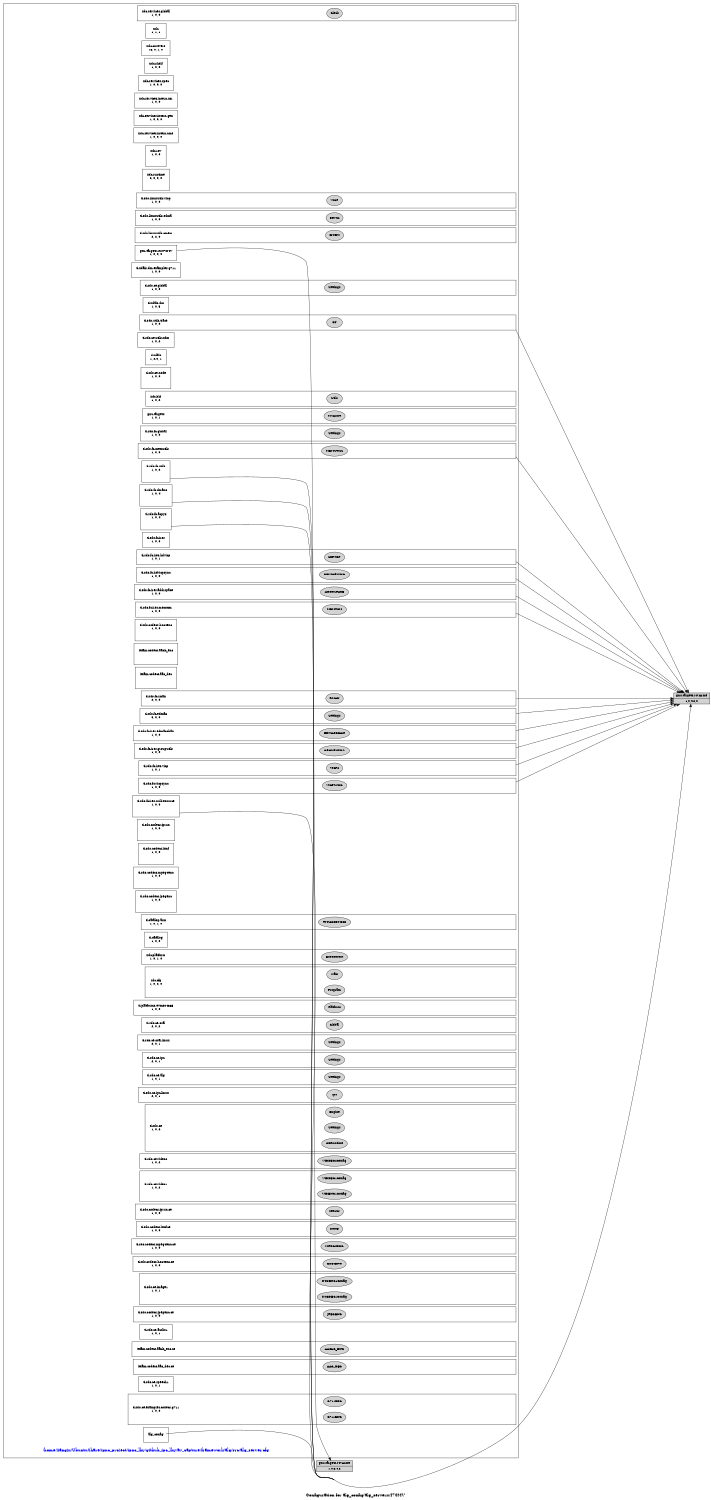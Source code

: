 digraph configuration {
    size="7.5,10";
    rankdir=LR;
    ranksep=".50 equally";
    concentrate=true;
    compound=true;
    label="\nConfiguration for alg_config/alg_server.x470MV"
  node [font=Helvetica, fontsize=14, fontcolor=black];  subgraph cluster0 {label=""; __cfg [label="/home/jiangjx/UbuntuShare/ipnc_project/ipnc_lhy/github_ipc_lhy/av_capture/framework/alg/src/alg_server.cfg", color=white, fontcolor=blue];
    node [font=Helvetica, fontsize=10];    subgraph cluster1 {
        label="";
        xdc_services_global__top [shape=box,label="xdc.services.global\n1, 0, 0", color=white];
        xdc_services_global__bot [shape=point,label="", style=invis];
        xdc_services_global_Clock [style=filled,fillcolor=lightgray, label="Clock"];
        xdc_services_global__top -> xdc_services_global_Clock[style=invis];
        xdc_services_global_Clock -> xdc_services_global__bot[style=invis];
    }
    subgraph cluster2 {
        label="";
        xdc__top [shape=box,label="xdc\n1, 1, 1", color=white];
    }
    subgraph cluster3 {
        label="";
        xdc_corevers__top [shape=box,label="xdc.corevers\n16, 0, 1, 0", color=white];
    }
    subgraph cluster4 {
        label="";
        xdc_shelf__top [shape=box,label="xdc.shelf\n1, 0, 0", color=white];
    }
    subgraph cluster5 {
        label="";
        xdc_services_spec__top [shape=box,label="xdc.services.spec\n1, 0, 0, 0", color=white];
    }
    subgraph cluster6 {
        label="";
        xdc_services_intern_xsr__top [shape=box,label="xdc.services.intern.xsr\n1, 0, 0", color=white];
    }
    subgraph cluster7 {
        label="";
        xdc_services_intern_gen__top [shape=box,label="xdc.services.intern.gen\n1, 0, 0, 0", color=white];
    }
    subgraph cluster8 {
        label="";
        xdc_services_intern_cmd__top [shape=box,label="xdc.services.intern.cmd\n1, 0, 0, 0", color=white];
    }
    subgraph cluster9 {
        label="";
        xdc_rov__top [shape=box,label="xdc.rov\n1, 0, 0", color=white];
        xdc_rov__bot [shape=point,label="", style=invis];
    }
    subgraph cluster10 {
        label="";
        xdc_runtime__top [shape=box,label="xdc.runtime\n2, 0, 0, 0", color=white];
        xdc_runtime__bot [shape=point,label="", style=invis];
    }
    subgraph cluster11 {
        label="";
        gnu_targets_rts470MV__top [shape=box,label="gnu.targets.rts470MV\n1, 0, 0, 0", color=white];
    }
    subgraph cluster12 {
        label="";
        ti_sdo_linuxutils_vicp__top [shape=box,label="ti.sdo.linuxutils.vicp\n1, 0, 0", color=white];
        ti_sdo_linuxutils_vicp__bot [shape=point,label="", style=invis];
        ti_sdo_linuxutils_vicp_VICP [style=filled,fillcolor=lightgray, label="VICP"];
        ti_sdo_linuxutils_vicp__top -> ti_sdo_linuxutils_vicp_VICP[style=invis];
        ti_sdo_linuxutils_vicp_VICP -> ti_sdo_linuxutils_vicp__bot[style=invis];
    }
    subgraph cluster13 {
        label="";
        ti_sdo_linuxutils_edma__top [shape=box,label="ti.sdo.linuxutils.edma\n1, 0, 0", color=white];
        ti_sdo_linuxutils_edma__bot [shape=point,label="", style=invis];
        ti_sdo_linuxutils_edma_EDMA [style=filled,fillcolor=lightgray, label="EDMA"];
        ti_sdo_linuxutils_edma__top -> ti_sdo_linuxutils_edma_EDMA[style=invis];
        ti_sdo_linuxutils_edma_EDMA -> ti_sdo_linuxutils_edma__bot[style=invis];
    }
    subgraph cluster14 {
        label="";
        ti_sdo_linuxutils_cmem__top [shape=box,label="ti.sdo.linuxutils.cmem\n2, 2, 0", color=white];
        ti_sdo_linuxutils_cmem__bot [shape=point,label="", style=invis];
        ti_sdo_linuxutils_cmem_CMEM [style=filled,fillcolor=lightgray, label="CMEM"];
        ti_sdo_linuxutils_cmem__top -> ti_sdo_linuxutils_cmem_CMEM[style=invis];
        ti_sdo_linuxutils_cmem_CMEM -> ti_sdo_linuxutils_cmem__bot[style=invis];
    }
    subgraph cluster15 {
        label="";
        ti_xdais_dm_examples_g711__top [shape=box,label="ti.xdais.dm.examples.g711\n1, 0, 0", color=white];
    }
    subgraph cluster16 {
        label="";
        ti_sdo_ce_global__top [shape=box,label="ti.sdo.ce.global\n1, 0, 0", color=white];
        ti_sdo_ce_global__bot [shape=point,label="", style=invis];
        ti_sdo_ce_global_Settings [style=filled,fillcolor=lightgray, label="Settings"];
        ti_sdo_ce_global__top -> ti_sdo_ce_global_Settings[style=invis];
        ti_sdo_ce_global_Settings -> ti_sdo_ce_global__bot[style=invis];
    }
    subgraph cluster17 {
        label="";
        ti_xdais_dm__top [shape=box,label="ti.xdais.dm\n1, 0, 5", color=white];
    }
    subgraph cluster18 {
        label="";
        ti_sdo_utils_trace__top [shape=box,label="ti.sdo.utils.trace\n1, 0, 0", color=white];
        ti_sdo_utils_trace__bot [shape=point,label="", style=invis];
        ti_sdo_utils_trace_GT [style=filled,fillcolor=lightgray, label="GT"];
        ti_sdo_utils_trace__top -> ti_sdo_utils_trace_GT[style=invis];
        ti_sdo_utils_trace_GT -> ti_sdo_utils_trace__bot[style=invis];
    }
    subgraph cluster19 {
        label="";
        ti_sdo_ce_utils_xdm__top [shape=box,label="ti.sdo.ce.utils.xdm\n1, 0, 2", color=white];
    }
    subgraph cluster20 {
        label="";
        ti_xdais__top [shape=box,label="ti.xdais\n1, 2.0, 1", color=white];
    }
    subgraph cluster21 {
        label="";
        ti_sdo_ce_node__top [shape=box,label="ti.sdo.ce.node\n1, 0, 0", color=white];
        ti_sdo_ce_node__bot [shape=point,label="", style=invis];
    }
    subgraph cluster22 {
        label="";
        xdc_bld__top [shape=box,label="xdc.bld\n1, 0, 2", color=white];
        xdc_bld__bot [shape=point,label="", style=invis];
        xdc_bld_Utils [style=filled,fillcolor=lightgray, label="Utils"];
        xdc_bld__top -> xdc_bld_Utils[style=invis];
        xdc_bld_Utils -> xdc_bld__bot[style=invis];
    }
    subgraph cluster23 {
        label="";
        gnu_targets__top [shape=box,label="gnu.targets\n1, 0, 1", color=white];
        gnu_targets__bot [shape=point,label="", style=invis];
        gnu_targets_MVArm9 [style=filled,fillcolor=lightgray, label="MVArm9"];
        gnu_targets__top -> gnu_targets_MVArm9[style=invis];
        gnu_targets_MVArm9 -> gnu_targets__bot[style=invis];
    }
    subgraph cluster24 {
        label="";
        ti_sdo_fc_global__top [shape=box,label="ti.sdo.fc.global\n1, 0, 0", color=white];
        ti_sdo_fc_global__bot [shape=point,label="", style=invis];
        ti_sdo_fc_global_Settings [style=filled,fillcolor=lightgray, label="Settings"];
        ti_sdo_fc_global__top -> ti_sdo_fc_global_Settings[style=invis];
        ti_sdo_fc_global_Settings -> ti_sdo_fc_global__bot[style=invis];
    }
    subgraph cluster25 {
        label="";
        ti_sdo_fc_memutils__top [shape=box,label="ti.sdo.fc.memutils\n1, 0, 0", color=white];
        ti_sdo_fc_memutils__bot [shape=point,label="", style=invis];
        ti_sdo_fc_memutils_MEMUTILS [style=filled,fillcolor=lightgray, label="MEMUTILS"];
        ti_sdo_fc_memutils__top -> ti_sdo_fc_memutils_MEMUTILS[style=invis];
        ti_sdo_fc_memutils_MEMUTILS -> ti_sdo_fc_memutils__bot[style=invis];
    }
    subgraph cluster26 {
        label="";
        ti_sdo_fc_utils__top [shape=box,label="ti.sdo.fc.utils\n1, 0, 2", color=white];
        ti_sdo_fc_utils__bot [shape=point,label="", style=invis];
    }
    subgraph cluster27 {
        label="";
        ti_sdo_fc_dman3__top [shape=box,label="ti.sdo.fc.dman3\n1, 0, 4", color=white];
        ti_sdo_fc_dman3__bot [shape=point,label="", style=invis];
    }
    subgraph cluster28 {
        label="";
        ti_sdo_fc_acpy3__top [shape=box,label="ti.sdo.fc.acpy3\n1, 0, 4", color=white];
        ti_sdo_fc_acpy3__bot [shape=point,label="", style=invis];
    }
    subgraph cluster29 {
        label="";
        ti_sdo_fc_ires__top [shape=box,label="ti.sdo.fc.ires\n1, 0, 0", color=white];
    }
    subgraph cluster30 {
        label="";
        ti_sdo_fc_ires_hdvicp__top [shape=box,label="ti.sdo.fc.ires.hdvicp\n1, 0, 1", color=white];
        ti_sdo_fc_ires_hdvicp__bot [shape=point,label="", style=invis];
        ti_sdo_fc_ires_hdvicp_HDVICP [style=filled,fillcolor=lightgray, label="HDVICP"];
        ti_sdo_fc_ires_hdvicp__top -> ti_sdo_fc_ires_hdvicp_HDVICP[style=invis];
        ti_sdo_fc_ires_hdvicp_HDVICP -> ti_sdo_fc_ires_hdvicp__bot[style=invis];
    }
    subgraph cluster31 {
        label="";
        ti_sdo_fc_hdvicpsync__top [shape=box,label="ti.sdo.fc.hdvicpsync\n1, 0, 0", color=white];
        ti_sdo_fc_hdvicpsync__bot [shape=point,label="", style=invis];
        ti_sdo_fc_hdvicpsync_HDVICPSYNC [style=filled,fillcolor=lightgray, label="HDVICPSYNC"];
        ti_sdo_fc_hdvicpsync__top -> ti_sdo_fc_hdvicpsync_HDVICPSYNC[style=invis];
        ti_sdo_fc_hdvicpsync_HDVICPSYNC -> ti_sdo_fc_hdvicpsync__bot[style=invis];
    }
    subgraph cluster32 {
        label="";
        ti_sdo_fc_ires_addrspace__top [shape=box,label="ti.sdo.fc.ires.addrspace\n1, 0, 0", color=white];
        ti_sdo_fc_ires_addrspace__bot [shape=point,label="", style=invis];
        ti_sdo_fc_ires_addrspace_ADDRSPACE [style=filled,fillcolor=lightgray, label="ADDRSPACE"];
        ti_sdo_fc_ires_addrspace__top -> ti_sdo_fc_ires_addrspace_ADDRSPACE[style=invis];
        ti_sdo_fc_ires_addrspace_ADDRSPACE -> ti_sdo_fc_ires_addrspace__bot[style=invis];
    }
    subgraph cluster33 {
        label="";
        ti_sdo_fc_ires_memtcm__top [shape=box,label="ti.sdo.fc.ires.memtcm\n1, 0, 0", color=white];
        ti_sdo_fc_ires_memtcm__bot [shape=point,label="", style=invis];
        ti_sdo_fc_ires_memtcm_MEMTCM [style=filled,fillcolor=lightgray, label="MEMTCM"];
        ti_sdo_fc_ires_memtcm__top -> ti_sdo_fc_ires_memtcm_MEMTCM[style=invis];
        ti_sdo_fc_ires_memtcm_MEMTCM -> ti_sdo_fc_ires_memtcm__bot[style=invis];
    }
    subgraph cluster34 {
        label="";
        ti_sdo_codecs_h264enc__top [shape=box,label="ti.sdo.codecs.h264enc\n1, 0, 0", color=white];
        ti_sdo_codecs_h264enc__bot [shape=point,label="", style=invis];
    }
    subgraph cluster35 {
        label="";
        ittiam_codecs_aaclc_enc__top [shape=box,label="ittiam.codecs.aaclc_enc\n", color=white];
        ittiam_codecs_aaclc_enc__bot [shape=point,label="", style=invis];
    }
    subgraph cluster36 {
        label="";
        ittiam_codecs_aac_dec__top [shape=box,label="ittiam.codecs.aac_dec\n", color=white];
        ittiam_codecs_aac_dec__bot [shape=point,label="", style=invis];
    }
    subgraph cluster37 {
        label="";
        ti_sdo_fc_ires_nullresource__top [shape=box,label="ti.sdo.fc.ires.nullresource\n1, 0, 0", color=white];
        ti_sdo_fc_ires_nullresource__bot [shape=point,label="", style=invis];
    }
    subgraph cluster38 {
        label="";
        ti_sdo_fc_rman__top [shape=box,label="ti.sdo.fc.rman\n2, 0, 0", color=white];
        ti_sdo_fc_rman__bot [shape=point,label="", style=invis];
        ti_sdo_fc_rman_RMAN [style=filled,fillcolor=lightgray, label="RMAN"];
        ti_sdo_fc_rman__top -> ti_sdo_fc_rman_RMAN[style=invis];
        ti_sdo_fc_rman_RMAN -> ti_sdo_fc_rman__bot[style=invis];
    }
    subgraph cluster39 {
        label="";
        ti_sdo_fc_edma3__top [shape=box,label="ti.sdo.fc.edma3\n3, 0, 0", color=white];
        ti_sdo_fc_edma3__bot [shape=point,label="", style=invis];
        ti_sdo_fc_edma3_Settings [style=filled,fillcolor=lightgray, label="Settings"];
        ti_sdo_fc_edma3__top -> ti_sdo_fc_edma3_Settings[style=invis];
        ti_sdo_fc_edma3_Settings -> ti_sdo_fc_edma3__bot[style=invis];
    }
    subgraph cluster40 {
        label="";
        ti_sdo_fc_ires_edma3chan__top [shape=box,label="ti.sdo.fc.ires.edma3chan\n1, 0, 0", color=white];
        ti_sdo_fc_ires_edma3chan__bot [shape=point,label="", style=invis];
        ti_sdo_fc_ires_edma3chan_EDMA3CHAN [style=filled,fillcolor=lightgray, label="EDMA3CHAN"];
        ti_sdo_fc_ires_edma3chan__top -> ti_sdo_fc_ires_edma3chan_EDMA3CHAN[style=invis];
        ti_sdo_fc_ires_edma3chan_EDMA3CHAN -> ti_sdo_fc_ires_edma3chan__bot[style=invis];
    }
    subgraph cluster41 {
        label="";
        ti_sdo_fc_ires_grouputils__top [shape=box,label="ti.sdo.fc.ires.grouputils\n1, 0, 0", color=white];
        ti_sdo_fc_ires_grouputils__bot [shape=point,label="", style=invis];
        ti_sdo_fc_ires_grouputils_GROUPUTILS [style=filled,fillcolor=lightgray, label="GROUPUTILS"];
        ti_sdo_fc_ires_grouputils__top -> ti_sdo_fc_ires_grouputils_GROUPUTILS[style=invis];
        ti_sdo_fc_ires_grouputils_GROUPUTILS -> ti_sdo_fc_ires_grouputils__bot[style=invis];
    }
    subgraph cluster42 {
        label="";
        ti_sdo_fc_ires_vicp__top [shape=box,label="ti.sdo.fc.ires.vicp\n1, 0, 1", color=white];
        ti_sdo_fc_ires_vicp__bot [shape=point,label="", style=invis];
        ti_sdo_fc_ires_vicp_VICP2 [style=filled,fillcolor=lightgray, label="VICP2"];
        ti_sdo_fc_ires_vicp__top -> ti_sdo_fc_ires_vicp_VICP2[style=invis];
        ti_sdo_fc_ires_vicp_VICP2 -> ti_sdo_fc_ires_vicp__bot[style=invis];
    }
    subgraph cluster43 {
        label="";
        ti_sdo_fc_vicpsync__top [shape=box,label="ti.sdo.fc.vicpsync\n1, 0, 0", color=white];
        ti_sdo_fc_vicpsync__bot [shape=point,label="", style=invis];
        ti_sdo_fc_vicpsync_VICPSYNC [style=filled,fillcolor=lightgray, label="VICPSYNC"];
        ti_sdo_fc_vicpsync__top -> ti_sdo_fc_vicpsync_VICPSYNC[style=invis];
        ti_sdo_fc_vicpsync_VICPSYNC -> ti_sdo_fc_vicpsync__bot[style=invis];
    }
    subgraph cluster44 {
        label="";
        ti_sdo_codecs_iprun__top [shape=box,label="ti.sdo.codecs.iprun\n1, 0, 0", color=white];
        ti_sdo_codecs_iprun__bot [shape=point,label="", style=invis];
    }
    subgraph cluster45 {
        label="";
        ti_sdo_codecs_ktnf__top [shape=box,label="ti.sdo.codecs.ktnf\n1, 0, 0", color=white];
        ti_sdo_codecs_ktnf__bot [shape=point,label="", style=invis];
    }
    subgraph cluster46 {
        label="";
        ti_sdo_codecs_mpeg4enc__top [shape=box,label="ti.sdo.codecs.mpeg4enc\n1, 0, 0", color=white];
        ti_sdo_codecs_mpeg4enc__bot [shape=point,label="", style=invis];
    }
    subgraph cluster47 {
        label="";
        ti_sdo_codecs_jpegenc__top [shape=box,label="ti.sdo.codecs.jpegenc\n1, 0, 0", color=white];
        ti_sdo_codecs_jpegenc__bot [shape=point,label="", style=invis];
    }
    subgraph cluster48 {
        label="";
        ti_catalog_arm__top [shape=box,label="ti.catalog.arm\n1, 0, 1, 0", color=white];
        ti_catalog_arm__bot [shape=point,label="", style=invis];
        ti_catalog_arm_TMS320DM365 [style=filled,fillcolor=lightgray, label="TMS320DM365"];
        ti_catalog_arm__top -> ti_catalog_arm_TMS320DM365[style=invis];
        ti_catalog_arm_TMS320DM365 -> ti_catalog_arm__bot[style=invis];
    }
    subgraph cluster49 {
        label="";
        ti_catalog__top [shape=box,label="ti.catalog\n1, 0, 0", color=white];
    }
    subgraph cluster50 {
        label="";
        xdc_platform__top [shape=box,label="xdc.platform\n1, 0, 1, 0", color=white];
        xdc_platform__bot [shape=point,label="", style=invis];
        xdc_platform_ExeContext [style=filled,fillcolor=lightgray, label="ExeContext"];
        xdc_platform__top -> xdc_platform_ExeContext[style=invis];
        xdc_platform_ExeContext -> xdc_platform__bot[style=invis];
    }
    subgraph cluster51 {
        label="";
        xdc_cfg__top [shape=box,label="xdc.cfg\n1, 0, 2, 0", color=white];
        xdc_cfg__bot [shape=point,label="", style=invis];
        xdc_cfg_Program [style=filled,fillcolor=lightgray, label="Program"];
        xdc_cfg__top -> xdc_cfg_Program[style=invis];
        xdc_cfg_Program -> xdc_cfg__bot[style=invis];
        xdc_cfg_Main [style=filled,fillcolor=lightgray, label="Main"];
        xdc_cfg__top -> xdc_cfg_Main[style=invis];
        xdc_cfg_Main -> xdc_cfg__bot[style=invis];
    }
    subgraph cluster52 {
        label="";
        ti_platforms_evmDM365__top [shape=box,label="ti.platforms.evmDM365\n1, 0, 0", color=white];
        ti_platforms_evmDM365__bot [shape=point,label="", style=invis];
        ti_platforms_evmDM365_Platform [style=filled,fillcolor=lightgray, label="Platform"];
        ti_platforms_evmDM365__top -> ti_platforms_evmDM365_Platform[style=invis];
        ti_platforms_evmDM365_Platform -> ti_platforms_evmDM365__bot[style=invis];
    }
    subgraph cluster53 {
        label="";
        ti_sdo_ce_osal__top [shape=box,label="ti.sdo.ce.osal\n2, 0, 2", color=white];
        ti_sdo_ce_osal__bot [shape=point,label="", style=invis];
        ti_sdo_ce_osal_Global [style=filled,fillcolor=lightgray, label="Global"];
        ti_sdo_ce_osal__top -> ti_sdo_ce_osal_Global[style=invis];
        ti_sdo_ce_osal_Global -> ti_sdo_ce_osal__bot[style=invis];
    }
    subgraph cluster54 {
        label="";
        ti_sdo_ce_osal_linux__top [shape=box,label="ti.sdo.ce.osal.linux\n2, 0, 1", color=white];
        ti_sdo_ce_osal_linux__bot [shape=point,label="", style=invis];
        ti_sdo_ce_osal_linux_Settings [style=filled,fillcolor=lightgray, label="Settings"];
        ti_sdo_ce_osal_linux__top -> ti_sdo_ce_osal_linux_Settings[style=invis];
        ti_sdo_ce_osal_linux_Settings -> ti_sdo_ce_osal_linux__bot[style=invis];
    }
    subgraph cluster55 {
        label="";
        ti_sdo_ce_ipc__top [shape=box,label="ti.sdo.ce.ipc\n2, 0, 1", color=white];
        ti_sdo_ce_ipc__bot [shape=point,label="", style=invis];
        ti_sdo_ce_ipc_Settings [style=filled,fillcolor=lightgray, label="Settings"];
        ti_sdo_ce_ipc__top -> ti_sdo_ce_ipc_Settings[style=invis];
        ti_sdo_ce_ipc_Settings -> ti_sdo_ce_ipc__bot[style=invis];
    }
    subgraph cluster56 {
        label="";
        ti_sdo_ce_alg__top [shape=box,label="ti.sdo.ce.alg\n1, 0, 1", color=white];
        ti_sdo_ce_alg__bot [shape=point,label="", style=invis];
        ti_sdo_ce_alg_Settings [style=filled,fillcolor=lightgray, label="Settings"];
        ti_sdo_ce_alg__top -> ti_sdo_ce_alg_Settings[style=invis];
        ti_sdo_ce_alg_Settings -> ti_sdo_ce_alg__bot[style=invis];
    }
    subgraph cluster57 {
        label="";
        ti_sdo_ce_ipc_linux__top [shape=box,label="ti.sdo.ce.ipc.linux\n2, 0, 1", color=white];
        ti_sdo_ce_ipc_linux__bot [shape=point,label="", style=invis];
        ti_sdo_ce_ipc_linux_Ipc [style=filled,fillcolor=lightgray, label="Ipc"];
        ti_sdo_ce_ipc_linux__top -> ti_sdo_ce_ipc_linux_Ipc[style=invis];
        ti_sdo_ce_ipc_linux_Ipc -> ti_sdo_ce_ipc_linux__bot[style=invis];
    }
    subgraph cluster58 {
        label="";
        ti_sdo_ce__top [shape=box,label="ti.sdo.ce\n1, 0, 6", color=white];
        ti_sdo_ce__bot [shape=point,label="", style=invis];
        ti_sdo_ce_Engine [style=filled,fillcolor=lightgray, label="Engine"];
        ti_sdo_ce__top -> ti_sdo_ce_Engine[style=invis];
        ti_sdo_ce_Engine -> ti_sdo_ce__bot[style=invis];
        ti_sdo_ce_CERuntime [style=filled,fillcolor=lightgray, label="CERuntime"];
        ti_sdo_ce__top -> ti_sdo_ce_CERuntime[style=invis];
        ti_sdo_ce_CERuntime -> ti_sdo_ce__bot[style=invis];
        ti_sdo_ce_Settings [style=filled,fillcolor=lightgray, label="Settings"];
        ti_sdo_ce__top -> ti_sdo_ce_Settings[style=invis];
        ti_sdo_ce_Settings -> ti_sdo_ce__bot[style=invis];
    }
    subgraph cluster59 {
        label="";
        ti_sdo_ce_video2__top [shape=box,label="ti.sdo.ce.video2\n1, 0, 2", color=white];
        ti_sdo_ce_video2__bot [shape=point,label="", style=invis];
        ti_sdo_ce_video2_VIDDEC2Config [style=filled,fillcolor=lightgray, label="VIDDEC2Config"];
        ti_sdo_ce_video2__top -> ti_sdo_ce_video2_VIDDEC2Config[style=invis];
        ti_sdo_ce_video2_VIDDEC2Config -> ti_sdo_ce_video2__bot[style=invis];
    }
    subgraph cluster60 {
        label="";
        ti_sdo_ce_video1__top [shape=box,label="ti.sdo.ce.video1\n1, 0, 2", color=white];
        ti_sdo_ce_video1__bot [shape=point,label="", style=invis];
        ti_sdo_ce_video1_VIDENC1Config [style=filled,fillcolor=lightgray, label="VIDENC1Config"];
        ti_sdo_ce_video1__top -> ti_sdo_ce_video1_VIDENC1Config[style=invis];
        ti_sdo_ce_video1_VIDENC1Config -> ti_sdo_ce_video1__bot[style=invis];
        ti_sdo_ce_video1_VIDDEC1Config [style=filled,fillcolor=lightgray, label="VIDDEC1Config"];
        ti_sdo_ce_video1__top -> ti_sdo_ce_video1_VIDDEC1Config[style=invis];
        ti_sdo_ce_video1_VIDDEC1Config -> ti_sdo_ce_video1__bot[style=invis];
    }
    subgraph cluster61 {
        label="";
        ti_sdo_codecs_iprun_ce__top [shape=box,label="ti.sdo.codecs.iprun.ce\n1, 0, 0", color=white];
        ti_sdo_codecs_iprun_ce__bot [shape=point,label="", style=invis];
        ti_sdo_codecs_iprun_ce_IPRUN [style=filled,fillcolor=lightgray, label="IPRUN"];
        ti_sdo_codecs_iprun_ce__top -> ti_sdo_codecs_iprun_ce_IPRUN[style=invis];
        ti_sdo_codecs_iprun_ce_IPRUN -> ti_sdo_codecs_iprun_ce__bot[style=invis];
    }
    subgraph cluster62 {
        label="";
        ti_sdo_codecs_ktnf_ce__top [shape=box,label="ti.sdo.codecs.ktnf.ce\n1, 0, 0", color=white];
        ti_sdo_codecs_ktnf_ce__bot [shape=point,label="", style=invis];
        ti_sdo_codecs_ktnf_ce_KTNF [style=filled,fillcolor=lightgray, label="KTNF"];
        ti_sdo_codecs_ktnf_ce__top -> ti_sdo_codecs_ktnf_ce_KTNF[style=invis];
        ti_sdo_codecs_ktnf_ce_KTNF -> ti_sdo_codecs_ktnf_ce__bot[style=invis];
    }
    subgraph cluster63 {
        label="";
        ti_sdo_codecs_mpeg4enc_ce__top [shape=box,label="ti.sdo.codecs.mpeg4enc.ce\n1, 0, 0", color=white];
        ti_sdo_codecs_mpeg4enc_ce__bot [shape=point,label="", style=invis];
        ti_sdo_codecs_mpeg4enc_ce_MPEG4ENC [style=filled,fillcolor=lightgray, label="MPEG4ENC"];
        ti_sdo_codecs_mpeg4enc_ce__top -> ti_sdo_codecs_mpeg4enc_ce_MPEG4ENC[style=invis];
        ti_sdo_codecs_mpeg4enc_ce_MPEG4ENC -> ti_sdo_codecs_mpeg4enc_ce__bot[style=invis];
    }
    subgraph cluster64 {
        label="";
        ti_sdo_codecs_h264enc_ce__top [shape=box,label="ti.sdo.codecs.h264enc.ce\n1, 0, 0", color=white];
        ti_sdo_codecs_h264enc_ce__bot [shape=point,label="", style=invis];
        ti_sdo_codecs_h264enc_ce_H264ENC [style=filled,fillcolor=lightgray, label="H264ENC"];
        ti_sdo_codecs_h264enc_ce__top -> ti_sdo_codecs_h264enc_ce_H264ENC[style=invis];
        ti_sdo_codecs_h264enc_ce_H264ENC -> ti_sdo_codecs_h264enc_ce__bot[style=invis];
    }
    subgraph cluster65 {
        label="";
        ti_sdo_ce_image1__top [shape=box,label="ti.sdo.ce.image1\n1, 0, 1", color=white];
        ti_sdo_ce_image1__bot [shape=point,label="", style=invis];
        ti_sdo_ce_image1_IMGDEC1Config [style=filled,fillcolor=lightgray, label="IMGDEC1Config"];
        ti_sdo_ce_image1__top -> ti_sdo_ce_image1_IMGDEC1Config[style=invis];
        ti_sdo_ce_image1_IMGDEC1Config -> ti_sdo_ce_image1__bot[style=invis];
        ti_sdo_ce_image1_IMGENC1Config [style=filled,fillcolor=lightgray, label="IMGENC1Config"];
        ti_sdo_ce_image1__top -> ti_sdo_ce_image1_IMGENC1Config[style=invis];
        ti_sdo_ce_image1_IMGENC1Config -> ti_sdo_ce_image1__bot[style=invis];
    }
    subgraph cluster66 {
        label="";
        ti_sdo_codecs_jpegenc_ce__top [shape=box,label="ti.sdo.codecs.jpegenc.ce\n1, 0, 0", color=white];
        ti_sdo_codecs_jpegenc_ce__bot [shape=point,label="", style=invis];
        ti_sdo_codecs_jpegenc_ce_JPEGENC [style=filled,fillcolor=lightgray, label="JPEGENC"];
        ti_sdo_codecs_jpegenc_ce__top -> ti_sdo_codecs_jpegenc_ce_JPEGENC[style=invis];
        ti_sdo_codecs_jpegenc_ce_JPEGENC -> ti_sdo_codecs_jpegenc_ce__bot[style=invis];
    }
    subgraph cluster67 {
        label="";
        ti_sdo_ce_audio1__top [shape=box,label="ti.sdo.ce.audio1\n1, 0, 1", color=white];
    }
    subgraph cluster68 {
        label="";
        ittiam_codecs_aaclc_enc_ce__top [shape=box,label="ittiam.codecs.aaclc_enc.ce\n", color=white];
        ittiam_codecs_aaclc_enc_ce__bot [shape=point,label="", style=invis];
        ittiam_codecs_aaclc_enc_ce_AACLC_ENC [style=filled,fillcolor=lightgray, label="AACLC_ENC"];
        ittiam_codecs_aaclc_enc_ce__top -> ittiam_codecs_aaclc_enc_ce_AACLC_ENC[style=invis];
        ittiam_codecs_aaclc_enc_ce_AACLC_ENC -> ittiam_codecs_aaclc_enc_ce__bot[style=invis];
    }
    subgraph cluster69 {
        label="";
        ittiam_codecs_aac_dec_ce__top [shape=box,label="ittiam.codecs.aac_dec.ce\n", color=white];
        ittiam_codecs_aac_dec_ce__bot [shape=point,label="", style=invis];
        ittiam_codecs_aac_dec_ce_AAC_DEC [style=filled,fillcolor=lightgray, label="AAC_DEC"];
        ittiam_codecs_aac_dec_ce__top -> ittiam_codecs_aac_dec_ce_AAC_DEC[style=invis];
        ittiam_codecs_aac_dec_ce_AAC_DEC -> ittiam_codecs_aac_dec_ce__bot[style=invis];
    }
    subgraph cluster70 {
        label="";
        ti_sdo_ce_speech1__top [shape=box,label="ti.sdo.ce.speech1\n1, 0, 1", color=white];
    }
    subgraph cluster71 {
        label="";
        ti_sdo_ce_examples_codecs_g711__top [shape=box,label="ti.sdo.ce.examples.codecs.g711\n1, 0, 0", color=white];
        ti_sdo_ce_examples_codecs_g711__bot [shape=point,label="", style=invis];
        ti_sdo_ce_examples_codecs_g711_G711ENC [style=filled,fillcolor=lightgray, label="G711ENC"];
        ti_sdo_ce_examples_codecs_g711__top -> ti_sdo_ce_examples_codecs_g711_G711ENC[style=invis];
        ti_sdo_ce_examples_codecs_g711_G711ENC -> ti_sdo_ce_examples_codecs_g711__bot[style=invis];
        ti_sdo_ce_examples_codecs_g711_G711DEC [style=filled,fillcolor=lightgray, label="G711DEC"];
        ti_sdo_ce_examples_codecs_g711__top -> ti_sdo_ce_examples_codecs_g711_G711DEC[style=invis];
        ti_sdo_ce_examples_codecs_g711_G711DEC -> ti_sdo_ce_examples_codecs_g711__bot[style=invis];
    }
    subgraph cluster72 {
        label="";
        alg_config__top [shape=box,label="alg_config\n", color=white];
    }
  }
  node [font=Helvetica, fontsize=10];
    gnu_targets_MVArm9__1_0_3__4_3 [shape=record,label="gnu.targets.MVArm9|1,0,3.4,3",style=filled, fillcolor=lightgrey];
    gnu_targets_rts470MV__top -> gnu_targets_MVArm9__1_0_3__4_3 [ltail=cluster11];
    gnu_targets_MVArm9__1_0_4__2_0 [shape=record,label="gnu.targets.MVArm9|1,0,4.2,0",style=filled, fillcolor=lightgrey];
    ti_sdo_utils_trace__bot -> gnu_targets_MVArm9__1_0_4__2_0 [ltail=cluster18];
    gnu_targets_MVArm9__1_0_4__2_0 [shape=record,label="gnu.targets.MVArm9|1,0,4.2,0",style=filled, fillcolor=lightgrey];
    ti_sdo_fc_memutils__bot -> gnu_targets_MVArm9__1_0_4__2_0 [ltail=cluster25];
    gnu_targets_MVArm9__1_0_4__2_0 [shape=record,label="gnu.targets.MVArm9|1,0,4.2,0",style=filled, fillcolor=lightgrey];
    ti_sdo_fc_utils__bot -> gnu_targets_MVArm9__1_0_4__2_0 [ltail=cluster26];
    gnu_targets_MVArm9__1_0_4__2_0 [shape=record,label="gnu.targets.MVArm9|1,0,4.2,0",style=filled, fillcolor=lightgrey];
    ti_sdo_fc_dman3__bot -> gnu_targets_MVArm9__1_0_4__2_0 [ltail=cluster27];
    gnu_targets_MVArm9__1_0_4__2_0 [shape=record,label="gnu.targets.MVArm9|1,0,4.2,0",style=filled, fillcolor=lightgrey];
    ti_sdo_fc_acpy3__bot -> gnu_targets_MVArm9__1_0_4__2_0 [ltail=cluster28];
    gnu_targets_MVArm9__1_0_4__2_0 [shape=record,label="gnu.targets.MVArm9|1,0,4.2,0",style=filled, fillcolor=lightgrey];
    ti_sdo_fc_ires_hdvicp__bot -> gnu_targets_MVArm9__1_0_4__2_0 [ltail=cluster30];
    gnu_targets_MVArm9__1_0_4__2_0 [shape=record,label="gnu.targets.MVArm9|1,0,4.2,0",style=filled, fillcolor=lightgrey];
    ti_sdo_fc_hdvicpsync__bot -> gnu_targets_MVArm9__1_0_4__2_0 [ltail=cluster31];
    gnu_targets_MVArm9__1_0_4__2_0 [shape=record,label="gnu.targets.MVArm9|1,0,4.2,0",style=filled, fillcolor=lightgrey];
    ti_sdo_fc_ires_addrspace__bot -> gnu_targets_MVArm9__1_0_4__2_0 [ltail=cluster32];
    gnu_targets_MVArm9__1_0_4__2_0 [shape=record,label="gnu.targets.MVArm9|1,0,4.2,0",style=filled, fillcolor=lightgrey];
    ti_sdo_fc_ires_memtcm__bot -> gnu_targets_MVArm9__1_0_4__2_0 [ltail=cluster33];
    gnu_targets_MVArm9__1_0_4__2_0 [shape=record,label="gnu.targets.MVArm9|1,0,4.2,0",style=filled, fillcolor=lightgrey];
    ti_sdo_fc_ires_nullresource__bot -> gnu_targets_MVArm9__1_0_4__2_0 [ltail=cluster37];
    gnu_targets_MVArm9__1_0_4__2_0 [shape=record,label="gnu.targets.MVArm9|1,0,4.2,0",style=filled, fillcolor=lightgrey];
    ti_sdo_fc_rman__bot -> gnu_targets_MVArm9__1_0_4__2_0 [ltail=cluster38];
    gnu_targets_MVArm9__1_0_4__2_0 [shape=record,label="gnu.targets.MVArm9|1,0,4.2,0",style=filled, fillcolor=lightgrey];
    ti_sdo_fc_edma3__bot -> gnu_targets_MVArm9__1_0_4__2_0 [ltail=cluster39];
    gnu_targets_MVArm9__1_0_4__2_0 [shape=record,label="gnu.targets.MVArm9|1,0,4.2,0",style=filled, fillcolor=lightgrey];
    ti_sdo_fc_ires_edma3chan__bot -> gnu_targets_MVArm9__1_0_4__2_0 [ltail=cluster40];
    gnu_targets_MVArm9__1_0_4__2_0 [shape=record,label="gnu.targets.MVArm9|1,0,4.2,0",style=filled, fillcolor=lightgrey];
    ti_sdo_fc_ires_grouputils__bot -> gnu_targets_MVArm9__1_0_4__2_0 [ltail=cluster41];
    gnu_targets_MVArm9__1_0_4__2_0 [shape=record,label="gnu.targets.MVArm9|1,0,4.2,0",style=filled, fillcolor=lightgrey];
    ti_sdo_fc_ires_vicp__bot -> gnu_targets_MVArm9__1_0_4__2_0 [ltail=cluster42];
    gnu_targets_MVArm9__1_0_4__2_0 [shape=record,label="gnu.targets.MVArm9|1,0,4.2,0",style=filled, fillcolor=lightgrey];
    ti_sdo_fc_vicpsync__bot -> gnu_targets_MVArm9__1_0_4__2_0 [ltail=cluster43];
    gnu_targets_MVArm9__1_0_4__2_0 [shape=record,label="gnu.targets.MVArm9|1,0,4.2,0",style=filled, fillcolor=lightgrey];
    alg_config__top -> gnu_targets_MVArm9__1_0_4__2_0 [ltail=cluster72];
}
